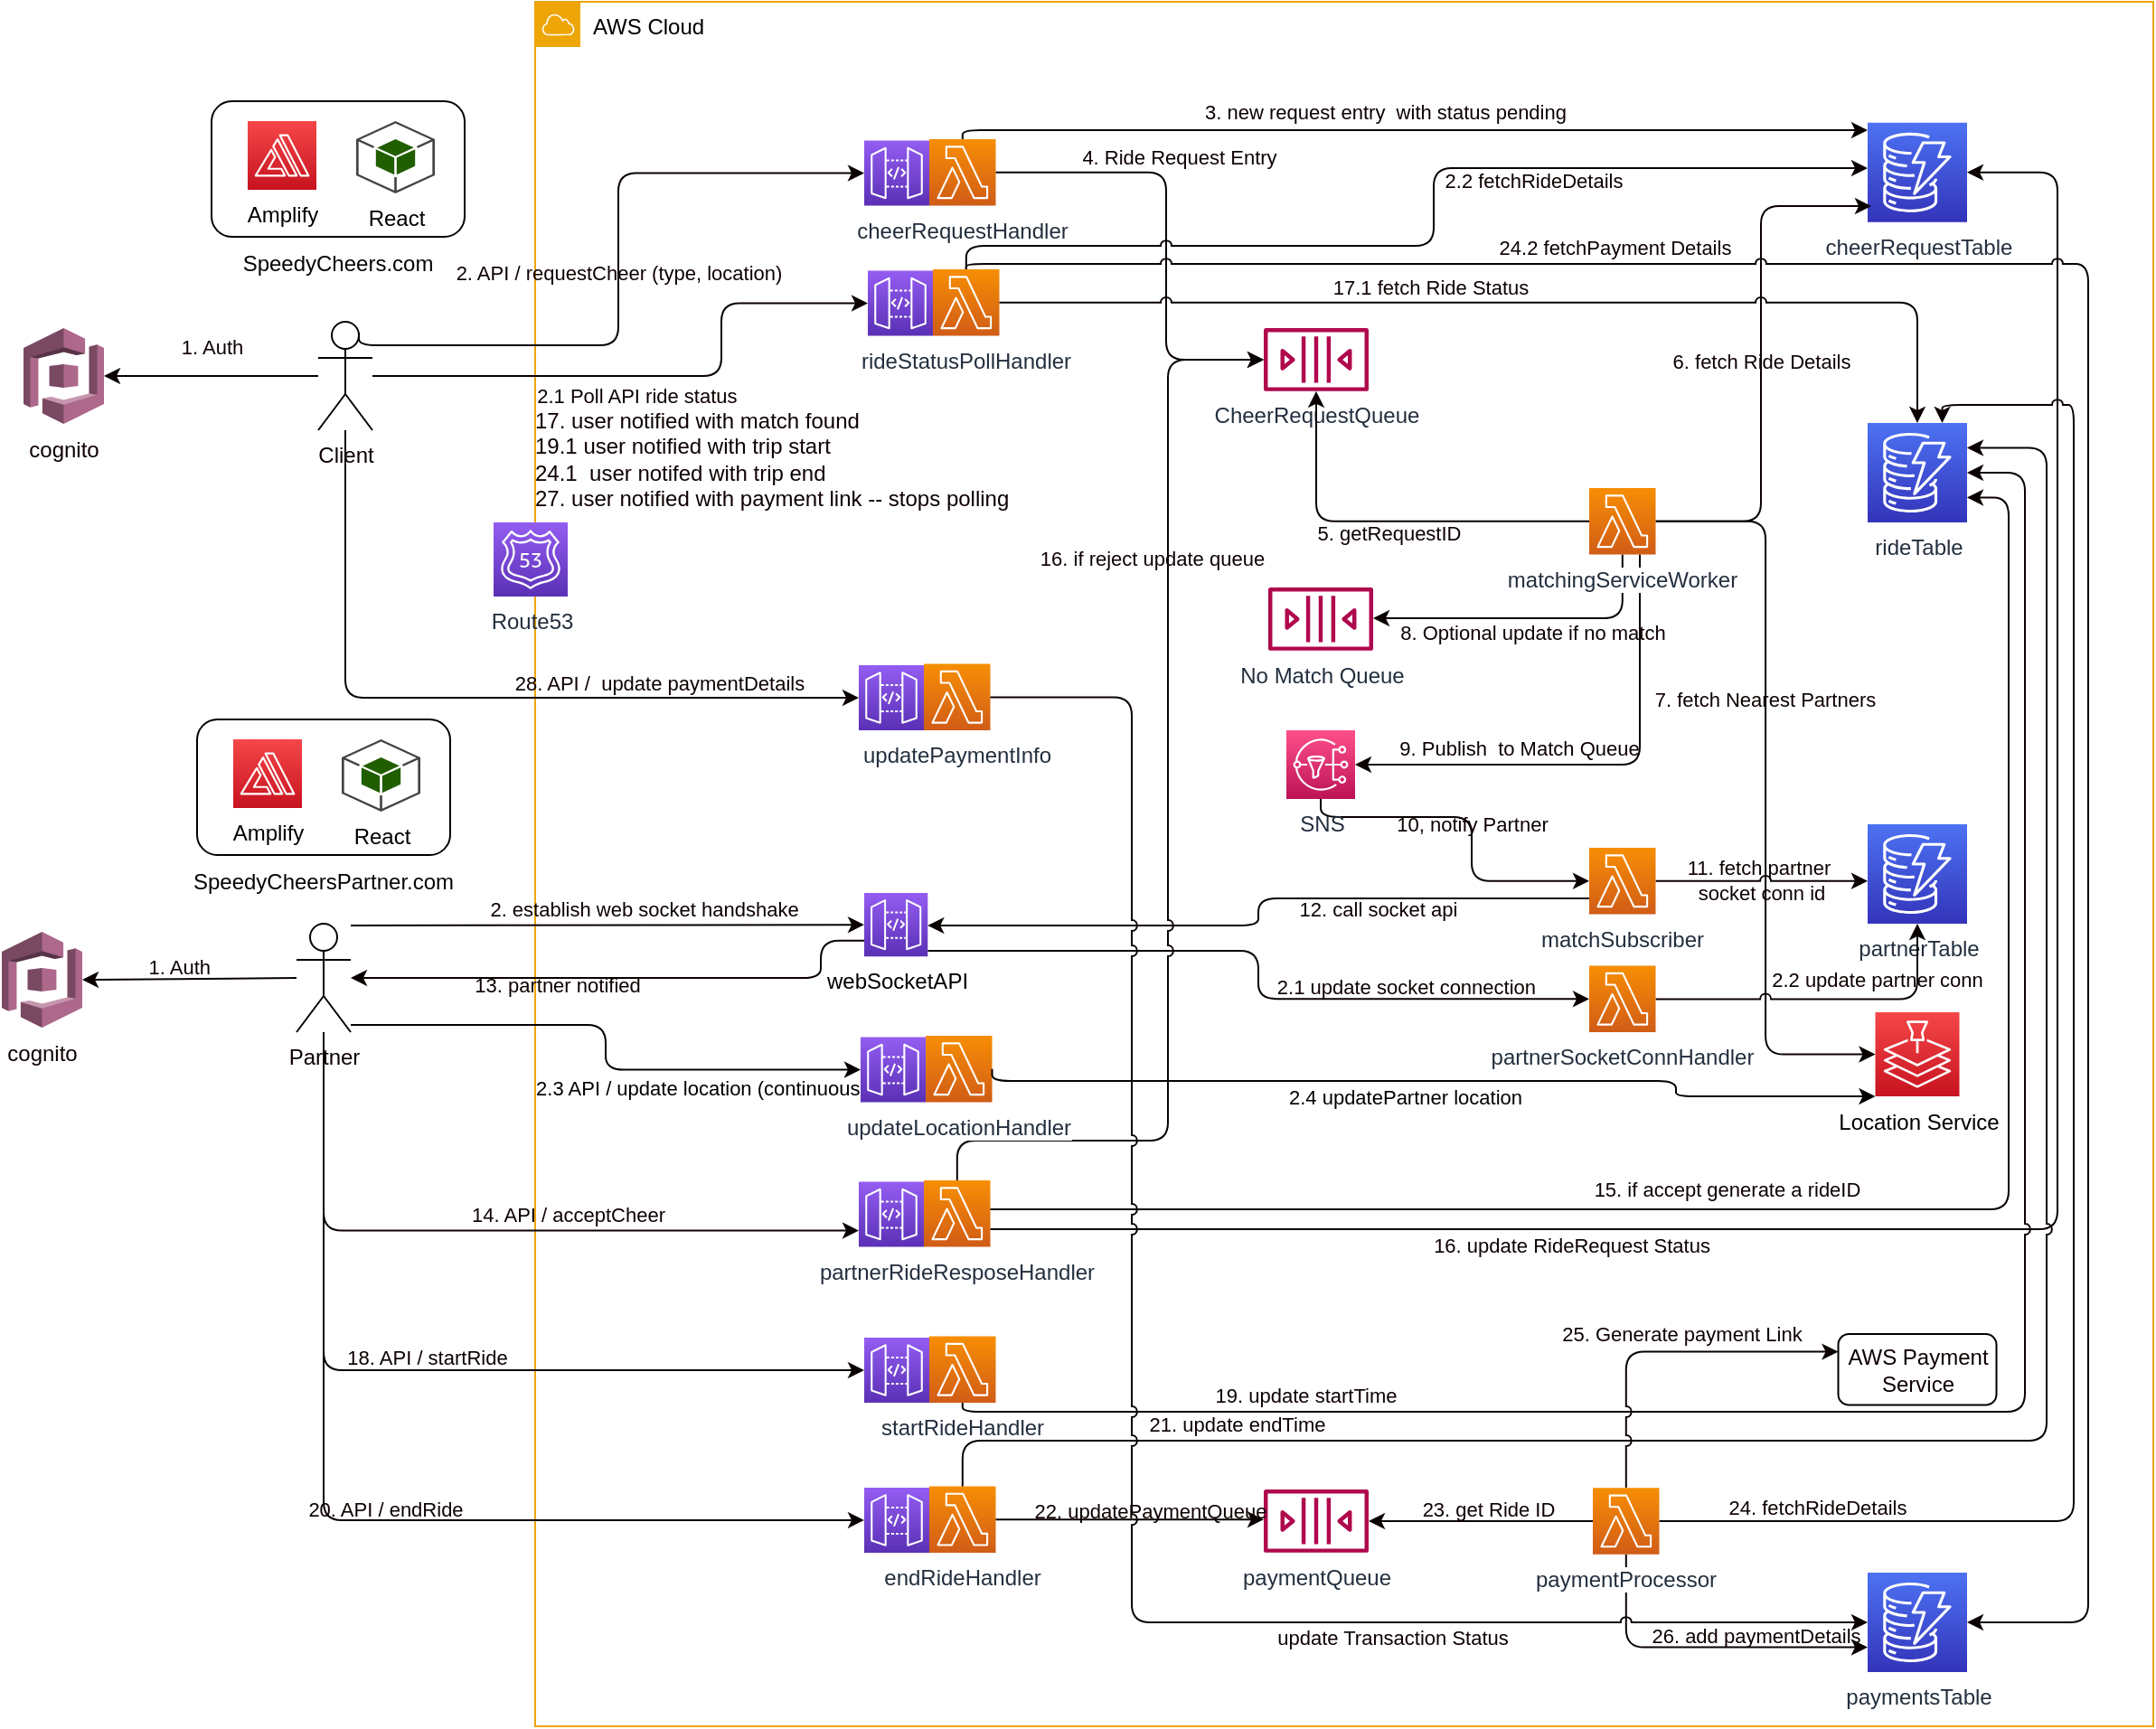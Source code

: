<mxfile pages="3">
    <diagram id="geLNCQ7WkykKurMtignX" name="SequenceDiagram">
        <mxGraphModel dx="2765" dy="742" grid="0" gridSize="10" guides="1" tooltips="1" connect="1" arrows="1" fold="1" page="1" pageScale="1" pageWidth="1654" pageHeight="1169" background="#ffffff" math="0" shadow="0">
            <root>
                <mxCell id="0"/>
                <mxCell id="1" parent="0"/>
                <mxCell id="8ZXQMkIxQQIlmTrEWjhn-1" value="&lt;font color=&quot;#000000&quot;&gt;AWS Cloud&lt;/font&gt;" style="outlineConnect=0;gradientColor=none;html=1;whiteSpace=wrap;fontSize=12;fontStyle=0;shape=mxgraph.aws4.group;grIcon=mxgraph.aws4.group_aws_cloud;strokeColor=#eda507;fillColor=none;verticalAlign=top;align=left;spacingLeft=30;fontColor=#AAB7B8;dashed=0;" vertex="1" parent="1">
                    <mxGeometry x="289" y="26" width="895" height="954" as="geometry"/>
                </mxCell>
                <mxCell id="cBcOZfKsm7yNKcNLsWnt-11" value="1. Auth" style="edgeStyle=orthogonalEdgeStyle;jumpStyle=arc;html=1;labelBackgroundColor=none;strokeColor=#0a0000;fontColor=#0e0101;startArrow=none;startFill=0;" edge="1" parent="1" source="_2-zZGDiRiY56jsWMU3t-2" target="cBcOZfKsm7yNKcNLsWnt-9">
                    <mxGeometry x="-0.004" y="-16" relative="1" as="geometry">
                        <mxPoint as="offset"/>
                    </mxGeometry>
                </mxCell>
                <mxCell id="cBcOZfKsm7yNKcNLsWnt-14" value="2. API / requestCheer (type, location)" style="edgeStyle=orthogonalEdgeStyle;jumpStyle=arc;html=1;entryX=0;entryY=0.5;entryDx=0;entryDy=0;entryPerimeter=0;labelBackgroundColor=none;strokeColor=#0a0000;fontColor=#0e0101;startArrow=none;startFill=0;exitX=0.75;exitY=0.1;exitDx=0;exitDy=0;exitPerimeter=0;" edge="1" parent="1" source="_2-zZGDiRiY56jsWMU3t-2" target="gbd_k3GPR3WktMkkMoFy-1">
                    <mxGeometry relative="1" as="geometry">
                        <Array as="points">
                            <mxPoint x="192" y="216"/>
                            <mxPoint x="335" y="216"/>
                            <mxPoint x="335" y="121"/>
                        </Array>
                    </mxGeometry>
                </mxCell>
                <mxCell id="PO4KGVyt_OCoDaiH8e1p-18" value="2.1 Poll API ride status&amp;nbsp;&amp;nbsp;" style="edgeStyle=orthogonalEdgeStyle;jumpStyle=arc;html=1;entryX=0;entryY=0.5;entryDx=0;entryDy=0;entryPerimeter=0;labelBackgroundColor=none;strokeColor=#0a0000;fontColor=#0e0101;startArrow=none;startFill=0;" edge="1" parent="1" source="_2-zZGDiRiY56jsWMU3t-2" target="PO4KGVyt_OCoDaiH8e1p-16">
                    <mxGeometry x="-0.052" y="-11" relative="1" as="geometry">
                        <Array as="points">
                            <mxPoint x="392" y="233"/>
                            <mxPoint x="392" y="193"/>
                        </Array>
                        <mxPoint as="offset"/>
                    </mxGeometry>
                </mxCell>
                <mxCell id="H1NOdIm7OguAc7Y-gp1d-22" style="edgeStyle=orthogonalEdgeStyle;jumpStyle=arc;html=1;entryX=0;entryY=0.5;entryDx=0;entryDy=0;entryPerimeter=0;labelBackgroundColor=none;strokeColor=#0a0000;fontColor=#0e0101;startArrow=none;startFill=0;" edge="1" parent="1" source="_2-zZGDiRiY56jsWMU3t-2" target="H1NOdIm7OguAc7Y-gp1d-20">
                    <mxGeometry relative="1" as="geometry">
                        <Array as="points">
                            <mxPoint x="184" y="411"/>
                        </Array>
                    </mxGeometry>
                </mxCell>
                <mxCell id="H1NOdIm7OguAc7Y-gp1d-24" value="28. API /&amp;nbsp; update paymentDetails&amp;nbsp;" style="edgeLabel;html=1;align=center;verticalAlign=middle;resizable=0;points=[];fontColor=#0e0101;labelBackgroundColor=none;" vertex="1" connectable="0" parent="H1NOdIm7OguAc7Y-gp1d-22">
                    <mxGeometry x="0.245" y="-1" relative="1" as="geometry">
                        <mxPoint x="54" y="-9" as="offset"/>
                    </mxGeometry>
                </mxCell>
                <mxCell id="_2-zZGDiRiY56jsWMU3t-2" value="Client" style="shape=umlActor;verticalLabelPosition=bottom;verticalAlign=top;html=1;outlineConnect=0;labelBackgroundColor=none;strokeColor=#000000;fontColor=#0e0101;fillColor=default;" vertex="1" parent="1">
                    <mxGeometry x="169" y="203" width="30" height="60" as="geometry"/>
                </mxCell>
                <mxCell id="_2-zZGDiRiY56jsWMU3t-3" value="Route53" style="points=[[0,0,0],[0.25,0,0],[0.5,0,0],[0.75,0,0],[1,0,0],[0,1,0],[0.25,1,0],[0.5,1,0],[0.75,1,0],[1,1,0],[0,0.25,0],[0,0.5,0],[0,0.75,0],[1,0.25,0],[1,0.5,0],[1,0.75,0]];outlineConnect=0;fontColor=#232F3E;gradientColor=#945DF2;gradientDirection=north;fillColor=#5A30B5;strokeColor=#ffffff;dashed=0;verticalLabelPosition=bottom;verticalAlign=top;align=center;html=1;fontSize=12;fontStyle=0;aspect=fixed;shape=mxgraph.aws4.resourceIcon;resIcon=mxgraph.aws4.route_53;labelBackgroundColor=none;" vertex="1" parent="1">
                    <mxGeometry x="266" y="314" width="41" height="41" as="geometry"/>
                </mxCell>
                <mxCell id="cBcOZfKsm7yNKcNLsWnt-1" value="" style="group;" vertex="1" connectable="0" parent="1">
                    <mxGeometry x="110" y="81" width="140" height="105" as="geometry"/>
                </mxCell>
                <mxCell id="cBcOZfKsm7yNKcNLsWnt-2" value="" style="rounded=1;whiteSpace=wrap;html=1;labelBackgroundColor=default;fontColor=#FFFFFF;fillColor=none;strokeColor=#000000;" vertex="1" parent="cBcOZfKsm7yNKcNLsWnt-1">
                    <mxGeometry width="140" height="75" as="geometry"/>
                </mxCell>
                <mxCell id="cBcOZfKsm7yNKcNLsWnt-3" value="&lt;font style=&quot;&quot;&gt;Amplify&lt;/font&gt;" style="points=[[0,0,0],[0.25,0,0],[0.5,0,0],[0.75,0,0],[1,0,0],[0,1,0],[0.25,1,0],[0.5,1,0],[0.75,1,0],[1,1,0],[0,0.25,0],[0,0.5,0],[0,0.75,0],[1,0.25,0],[1,0.5,0],[1,0.75,0]];outlineConnect=0;fontColor=#000000;gradientColor=#F54749;gradientDirection=north;fillColor=#C7131F;strokeColor=#ffffff;dashed=0;verticalLabelPosition=bottom;verticalAlign=top;align=center;html=1;fontSize=12;fontStyle=0;aspect=fixed;shape=mxgraph.aws4.resourceIcon;resIcon=mxgraph.aws4.amplify;labelBackgroundColor=none;" vertex="1" parent="cBcOZfKsm7yNKcNLsWnt-1">
                    <mxGeometry x="20" y="11" width="38" height="38" as="geometry"/>
                </mxCell>
                <mxCell id="cBcOZfKsm7yNKcNLsWnt-4" value="React" style="outlineConnect=0;dashed=0;verticalLabelPosition=bottom;verticalAlign=top;align=center;html=1;shape=mxgraph.aws3.android;fillColor=#205E00;gradientColor=none;labelBackgroundColor=none;fontColor=#000000;" vertex="1" parent="cBcOZfKsm7yNKcNLsWnt-1">
                    <mxGeometry x="80" y="11" width="43.5" height="40" as="geometry"/>
                </mxCell>
                <mxCell id="cBcOZfKsm7yNKcNLsWnt-5" value="SpeedyCheers.com" style="text;html=1;strokeColor=none;fillColor=none;align=center;verticalAlign=middle;whiteSpace=wrap;rounded=0;labelBackgroundColor=none;fontColor=#050505;" vertex="1" parent="cBcOZfKsm7yNKcNLsWnt-1">
                    <mxGeometry x="40" y="75" width="60" height="30" as="geometry"/>
                </mxCell>
                <mxCell id="cBcOZfKsm7yNKcNLsWnt-6" value="" style="group;" vertex="1" connectable="0" parent="1">
                    <mxGeometry x="471" y="102" width="72.75" height="36.75" as="geometry"/>
                </mxCell>
                <mxCell id="gbd_k3GPR3WktMkkMoFy-1" value="" style="points=[[0,0,0],[0.25,0,0],[0.5,0,0],[0.75,0,0],[1,0,0],[0,1,0],[0.25,1,0],[0.5,1,0],[0.75,1,0],[1,1,0],[0,0.25,0],[0,0.5,0],[0,0.75,0],[1,0.25,0],[1,0.5,0],[1,0.75,0]];outlineConnect=0;fontColor=#000000;gradientColor=#945DF2;gradientDirection=north;fillColor=#5A30B5;strokeColor=#ffffff;dashed=0;verticalLabelPosition=bottom;verticalAlign=top;align=center;html=1;fontSize=12;fontStyle=0;aspect=fixed;shape=mxgraph.aws4.resourceIcon;resIcon=mxgraph.aws4.api_gateway;labelBackgroundColor=none;" vertex="1" parent="cBcOZfKsm7yNKcNLsWnt-6">
                    <mxGeometry y="0.75" width="36" height="36" as="geometry"/>
                </mxCell>
                <mxCell id="_2-zZGDiRiY56jsWMU3t-1" value="cheerRequestHandler" style="points=[[0,0,0],[0.25,0,0],[0.5,0,0],[0.75,0,0],[1,0,0],[0,1,0],[0.25,1,0],[0.5,1,0],[0.75,1,0],[1,1,0],[0,0.25,0],[0,0.5,0],[0,0.75,0],[1,0.25,0],[1,0.5,0],[1,0.75,0]];outlineConnect=0;fontColor=#232F3E;gradientColor=#F78E04;gradientDirection=north;fillColor=#D05C17;strokeColor=#ffffff;dashed=0;verticalLabelPosition=bottom;verticalAlign=top;align=center;html=1;fontSize=12;fontStyle=0;aspect=fixed;shape=mxgraph.aws4.resourceIcon;resIcon=mxgraph.aws4.lambda;labelBackgroundColor=#FFFFFF;" vertex="1" parent="cBcOZfKsm7yNKcNLsWnt-6">
                    <mxGeometry x="36" width="36.75" height="36.75" as="geometry"/>
                </mxCell>
                <mxCell id="cBcOZfKsm7yNKcNLsWnt-9" value="cognito" style="outlineConnect=0;dashed=0;verticalLabelPosition=bottom;verticalAlign=top;align=center;html=1;shape=mxgraph.aws3.cognito;fillColor=#AD688B;gradientColor=none;labelBackgroundColor=none;strokeColor=#000000;fontColor=#0e0101;" vertex="1" parent="1">
                    <mxGeometry x="6" y="206.5" width="44.5" height="53" as="geometry"/>
                </mxCell>
                <mxCell id="cn6BRS0EkDGpiz9eRRdg-1" value="&lt;font&gt;Location Service&lt;/font&gt;" style="points=[[0,0,0],[0.25,0,0],[0.5,0,0],[0.75,0,0],[1,0,0],[0,1,0],[0.25,1,0],[0.5,1,0],[0.75,1,0],[1,1,0],[0,0.25,0],[0,0.5,0],[0,0.75,0],[1,0.25,0],[1,0.5,0],[1,0.75,0]];outlineConnect=0;fontColor=#000000;gradientColor=#F54749;gradientDirection=north;fillColor=#C7131F;strokeColor=#ffffff;dashed=0;verticalLabelPosition=bottom;verticalAlign=top;align=center;html=1;fontSize=12;fontStyle=0;aspect=fixed;shape=mxgraph.aws4.resourceIcon;resIcon=mxgraph.aws4.location_service;labelBackgroundColor=none;" vertex="1" parent="1">
                    <mxGeometry x="1030.25" y="585" width="46.5" height="46.5" as="geometry"/>
                </mxCell>
                <mxCell id="cn6BRS0EkDGpiz9eRRdg-2" value="cheerRequestTable" style="points=[[0,0,0],[0.25,0,0],[0.5,0,0],[0.75,0,0],[1,0,0],[0,1,0],[0.25,1,0],[0.5,1,0],[0.75,1,0],[1,1,0],[0,0.25,0],[0,0.5,0],[0,0.75,0],[1,0.25,0],[1,0.5,0],[1,0.75,0]];outlineConnect=0;fontColor=#232F3E;gradientColor=#4D72F3;gradientDirection=north;fillColor=#3334B9;strokeColor=#ffffff;dashed=0;verticalLabelPosition=bottom;verticalAlign=top;align=center;html=1;fontSize=12;fontStyle=0;aspect=fixed;shape=mxgraph.aws4.resourceIcon;resIcon=mxgraph.aws4.dynamodb;labelBackgroundColor=none;" vertex="1" parent="1">
                    <mxGeometry x="1026" y="92.88" width="55" height="55" as="geometry"/>
                </mxCell>
                <mxCell id="cn6BRS0EkDGpiz9eRRdg-3" value="rideTable" style="points=[[0,0,0],[0.25,0,0],[0.5,0,0],[0.75,0,0],[1,0,0],[0,1,0],[0.25,1,0],[0.5,1,0],[0.75,1,0],[1,1,0],[0,0.25,0],[0,0.5,0],[0,0.75,0],[1,0.25,0],[1,0.5,0],[1,0.75,0]];outlineConnect=0;fontColor=#232F3E;gradientColor=#4D72F3;gradientDirection=north;fillColor=#3334B9;strokeColor=#ffffff;dashed=0;verticalLabelPosition=bottom;verticalAlign=top;align=center;html=1;fontSize=12;fontStyle=0;aspect=fixed;shape=mxgraph.aws4.resourceIcon;resIcon=mxgraph.aws4.dynamodb;labelBackgroundColor=none;" vertex="1" parent="1">
                    <mxGeometry x="1026" y="259" width="55" height="55" as="geometry"/>
                </mxCell>
                <mxCell id="4LyMovsM8Tk3cUnQfey--1" style="edgeStyle=orthogonalEdgeStyle;jumpStyle=arc;html=1;labelBackgroundColor=none;strokeColor=#0a0000;fontColor=#0e0101;startArrow=none;startFill=0;" edge="1" parent="1" source="_2-zZGDiRiY56jsWMU3t-1" target="cn6BRS0EkDGpiz9eRRdg-2">
                    <mxGeometry relative="1" as="geometry">
                        <Array as="points">
                            <mxPoint x="525" y="97"/>
                        </Array>
                    </mxGeometry>
                </mxCell>
                <mxCell id="4LyMovsM8Tk3cUnQfey--2" value="3. new request entry&amp;nbsp; with status pending" style="edgeLabel;html=1;align=center;verticalAlign=middle;resizable=0;points=[];fontColor=#0e0101;labelBackgroundColor=none;" vertex="1" connectable="0" parent="4LyMovsM8Tk3cUnQfey--1">
                    <mxGeometry x="-0.116" y="3" relative="1" as="geometry">
                        <mxPoint x="15" y="-7" as="offset"/>
                    </mxGeometry>
                </mxCell>
                <mxCell id="9op0C_lG5CIcMD-MC_4U-1" value="CheerRequestQueue" style="outlineConnect=0;fontColor=#232F3E;gradientColor=none;fillColor=#B0084D;strokeColor=none;dashed=0;verticalLabelPosition=bottom;verticalAlign=top;align=center;html=1;fontSize=12;fontStyle=0;aspect=fixed;pointerEvents=1;shape=mxgraph.aws4.queue;labelBackgroundColor=none;" vertex="1" parent="1">
                    <mxGeometry x="692" y="206.5" width="58" height="34.95" as="geometry"/>
                </mxCell>
                <mxCell id="9op0C_lG5CIcMD-MC_4U-2" style="edgeStyle=orthogonalEdgeStyle;jumpStyle=arc;html=1;labelBackgroundColor=none;strokeColor=#0a0000;fontColor=#0e0101;startArrow=none;startFill=0;" edge="1" parent="1" source="_2-zZGDiRiY56jsWMU3t-1" target="9op0C_lG5CIcMD-MC_4U-1">
                    <mxGeometry relative="1" as="geometry">
                        <Array as="points">
                            <mxPoint x="638" y="120"/>
                            <mxPoint x="638" y="224"/>
                        </Array>
                    </mxGeometry>
                </mxCell>
                <mxCell id="9op0C_lG5CIcMD-MC_4U-3" value="4. Ride Request Entry" style="edgeLabel;html=1;align=center;verticalAlign=middle;resizable=0;points=[];fontColor=#0e0101;labelBackgroundColor=none;" vertex="1" connectable="0" parent="9op0C_lG5CIcMD-MC_4U-2">
                    <mxGeometry x="0.254" y="-2" relative="1" as="geometry">
                        <mxPoint x="9" y="-72" as="offset"/>
                    </mxGeometry>
                </mxCell>
                <mxCell id="xeSmfUUUlv5XTKD-H1JE-1" value="&lt;br&gt;5. getRequestID" style="edgeStyle=orthogonalEdgeStyle;jumpStyle=arc;html=1;labelBackgroundColor=none;strokeColor=#0a0000;fontColor=#0e0101;startArrow=none;startFill=0;" edge="1" parent="1" source="S9a5MQRa0iD2ageSl8Tl-1" target="9op0C_lG5CIcMD-MC_4U-1">
                    <mxGeometry relative="1" as="geometry"/>
                </mxCell>
                <mxCell id="xeSmfUUUlv5XTKD-H1JE-2" value="6. fetch Ride Details" style="edgeStyle=orthogonalEdgeStyle;jumpStyle=arc;html=1;labelBackgroundColor=none;strokeColor=#0a0000;fontColor=#0e0101;startArrow=none;startFill=0;" edge="1" parent="1" source="S9a5MQRa0iD2ageSl8Tl-1">
                    <mxGeometry relative="1" as="geometry">
                        <mxPoint x="1028" y="139" as="targetPoint"/>
                        <Array as="points">
                            <mxPoint x="967" y="313"/>
                            <mxPoint x="967" y="139"/>
                            <mxPoint x="1026" y="139"/>
                        </Array>
                    </mxGeometry>
                </mxCell>
                <mxCell id="bPcayBSNafYA2Ov35Nkw-1" style="edgeStyle=orthogonalEdgeStyle;jumpStyle=arc;html=1;entryX=0;entryY=0.5;entryDx=0;entryDy=0;entryPerimeter=0;labelBackgroundColor=none;strokeColor=#0a0000;fontColor=#0e0101;startArrow=none;startFill=0;" edge="1" parent="1" source="S9a5MQRa0iD2ageSl8Tl-1" target="cn6BRS0EkDGpiz9eRRdg-1">
                    <mxGeometry relative="1" as="geometry"/>
                </mxCell>
                <mxCell id="bPcayBSNafYA2Ov35Nkw-2" value="7. fetch Nearest Partners" style="edgeLabel;html=1;align=center;verticalAlign=middle;resizable=0;points=[];fontColor=#0e0101;labelBackgroundColor=none;" vertex="1" connectable="0" parent="bPcayBSNafYA2Ov35Nkw-1">
                    <mxGeometry x="-0.236" y="-1" relative="1" as="geometry">
                        <mxPoint as="offset"/>
                    </mxGeometry>
                </mxCell>
                <mxCell id="Oby8YRQcK1J8ED8Gi5FV-2" style="edgeStyle=orthogonalEdgeStyle;jumpStyle=arc;html=1;labelBackgroundColor=none;strokeColor=#0a0000;fontColor=#0e0101;startArrow=none;startFill=0;" edge="1" parent="1" source="S9a5MQRa0iD2ageSl8Tl-1" target="Oby8YRQcK1J8ED8Gi5FV-1">
                    <mxGeometry relative="1" as="geometry">
                        <Array as="points">
                            <mxPoint x="890" y="367"/>
                        </Array>
                    </mxGeometry>
                </mxCell>
                <mxCell id="Oby8YRQcK1J8ED8Gi5FV-3" value="8. Optional update if no match&amp;nbsp;" style="edgeLabel;html=1;align=center;verticalAlign=middle;resizable=0;points=[];fontColor=#0e0101;labelBackgroundColor=none;" vertex="1" connectable="0" parent="Oby8YRQcK1J8ED8Gi5FV-2">
                    <mxGeometry x="0.324" y="1" relative="1" as="geometry">
                        <mxPoint x="31" y="7" as="offset"/>
                    </mxGeometry>
                </mxCell>
                <mxCell id="tcvzwc4dFEXsYQpkeMHZ-2" value="9. Publish&amp;nbsp; to Match Queue" style="edgeStyle=orthogonalEdgeStyle;jumpStyle=arc;html=1;entryX=1;entryY=0.5;entryDx=0;entryDy=0;entryPerimeter=0;labelBackgroundColor=none;strokeColor=#0a0000;fontColor=#0e0101;startArrow=none;startFill=0;" edge="1" parent="1" source="S9a5MQRa0iD2ageSl8Tl-1" target="tcvzwc4dFEXsYQpkeMHZ-1">
                    <mxGeometry x="0.339" y="-9" relative="1" as="geometry">
                        <Array as="points">
                            <mxPoint x="900" y="448"/>
                        </Array>
                        <mxPoint as="offset"/>
                    </mxGeometry>
                </mxCell>
                <mxCell id="S9a5MQRa0iD2ageSl8Tl-1" value="matchingServiceWorker" style="points=[[0,0,0],[0.25,0,0],[0.5,0,0],[0.75,0,0],[1,0,0],[0,1,0],[0.25,1,0],[0.5,1,0],[0.75,1,0],[1,1,0],[0,0.25,0],[0,0.5,0],[0,0.75,0],[1,0.25,0],[1,0.5,0],[1,0.75,0]];outlineConnect=0;fontColor=#232F3E;gradientColor=#F78E04;gradientDirection=north;fillColor=#D05C17;strokeColor=#ffffff;dashed=0;verticalLabelPosition=bottom;verticalAlign=top;align=center;html=1;fontSize=12;fontStyle=0;aspect=fixed;shape=mxgraph.aws4.resourceIcon;resIcon=mxgraph.aws4.lambda;labelBackgroundColor=#FFFFFF;" vertex="1" parent="1">
                    <mxGeometry x="872" y="295" width="36.75" height="36.75" as="geometry"/>
                </mxCell>
                <mxCell id="Oby8YRQcK1J8ED8Gi5FV-1" value="No Match Queue" style="outlineConnect=0;fontColor=#232F3E;gradientColor=none;fillColor=#B0084D;strokeColor=none;dashed=0;verticalLabelPosition=bottom;verticalAlign=top;align=center;html=1;fontSize=12;fontStyle=0;aspect=fixed;pointerEvents=1;shape=mxgraph.aws4.queue;labelBackgroundColor=none;" vertex="1" parent="1">
                    <mxGeometry x="694.5" y="350" width="58" height="34.95" as="geometry"/>
                </mxCell>
                <mxCell id="BBRt2M0a1-KQzAFwPGjZ-2" value="10, notify Partner" style="edgeStyle=orthogonalEdgeStyle;jumpStyle=arc;html=1;entryX=0;entryY=0.5;entryDx=0;entryDy=0;entryPerimeter=0;labelBackgroundColor=none;strokeColor=#0a0000;fontColor=#0e0101;startArrow=none;startFill=0;" edge="1" parent="1" source="tcvzwc4dFEXsYQpkeMHZ-1" target="BBRt2M0a1-KQzAFwPGjZ-1">
                    <mxGeometry relative="1" as="geometry">
                        <Array as="points">
                            <mxPoint x="724" y="477"/>
                            <mxPoint x="807" y="477"/>
                            <mxPoint x="807" y="512"/>
                        </Array>
                    </mxGeometry>
                </mxCell>
                <mxCell id="tcvzwc4dFEXsYQpkeMHZ-1" value="SNS" style="points=[[0,0,0],[0.25,0,0],[0.5,0,0],[0.75,0,0],[1,0,0],[0,1,0],[0.25,1,0],[0.5,1,0],[0.75,1,0],[1,1,0],[0,0.25,0],[0,0.5,0],[0,0.75,0],[1,0.25,0],[1,0.5,0],[1,0.75,0]];outlineConnect=0;fontColor=#232F3E;gradientColor=#FF4F8B;gradientDirection=north;fillColor=#BC1356;strokeColor=#ffffff;dashed=0;verticalLabelPosition=bottom;verticalAlign=top;align=center;html=1;fontSize=12;fontStyle=0;aspect=fixed;shape=mxgraph.aws4.resourceIcon;resIcon=mxgraph.aws4.sns;labelBackgroundColor=none;" vertex="1" parent="1">
                    <mxGeometry x="704.5" y="429" width="38" height="38" as="geometry"/>
                </mxCell>
                <mxCell id="BBRt2M0a1-KQzAFwPGjZ-16" style="edgeStyle=orthogonalEdgeStyle;jumpStyle=arc;html=1;labelBackgroundColor=none;strokeColor=#0a0000;fontColor=#0e0101;startArrow=none;startFill=0;" edge="1" parent="1" source="BBRt2M0a1-KQzAFwPGjZ-1" target="BBRt2M0a1-KQzAFwPGjZ-12">
                    <mxGeometry relative="1" as="geometry">
                        <Array as="points">
                            <mxPoint x="689" y="522"/>
                            <mxPoint x="689" y="537"/>
                        </Array>
                    </mxGeometry>
                </mxCell>
                <mxCell id="BBRt2M0a1-KQzAFwPGjZ-17" value="12. call socket api" style="edgeLabel;html=1;align=center;verticalAlign=middle;resizable=0;points=[];fontColor=#0e0101;labelBackgroundColor=none;" vertex="1" connectable="0" parent="BBRt2M0a1-KQzAFwPGjZ-16">
                    <mxGeometry x="-0.317" y="1" relative="1" as="geometry">
                        <mxPoint x="13" y="5" as="offset"/>
                    </mxGeometry>
                </mxCell>
                <mxCell id="wFnkkSmCcpeBC2XNVb6e-4" value="11. fetch partner&amp;nbsp;&lt;br&gt;socket conn id" style="edgeStyle=orthogonalEdgeStyle;jumpStyle=arc;html=1;labelBackgroundColor=none;strokeColor=#0a0000;fontColor=#0e0101;startArrow=none;startFill=0;" edge="1" parent="1" source="BBRt2M0a1-KQzAFwPGjZ-1" target="wFnkkSmCcpeBC2XNVb6e-1">
                    <mxGeometry relative="1" as="geometry">
                        <Array as="points">
                            <mxPoint x="995" y="512"/>
                            <mxPoint x="995" y="512"/>
                        </Array>
                    </mxGeometry>
                </mxCell>
                <mxCell id="BBRt2M0a1-KQzAFwPGjZ-1" value="matchSubscriber" style="points=[[0,0,0],[0.25,0,0],[0.5,0,0],[0.75,0,0],[1,0,0],[0,1,0],[0.25,1,0],[0.5,1,0],[0.75,1,0],[1,1,0],[0,0.25,0],[0,0.5,0],[0,0.75,0],[1,0.25,0],[1,0.5,0],[1,0.75,0]];outlineConnect=0;fontColor=#232F3E;gradientColor=#F78E04;gradientDirection=north;fillColor=#D05C17;strokeColor=#ffffff;dashed=0;verticalLabelPosition=bottom;verticalAlign=top;align=center;html=1;fontSize=12;fontStyle=0;aspect=fixed;shape=mxgraph.aws4.resourceIcon;resIcon=mxgraph.aws4.lambda;labelBackgroundColor=#FFFFFF;" vertex="1" parent="1">
                    <mxGeometry x="872" y="494" width="36.75" height="36.75" as="geometry"/>
                </mxCell>
                <mxCell id="BBRt2M0a1-KQzAFwPGjZ-3" value="1. Auth&amp;nbsp; &amp;nbsp;&amp;nbsp;&lt;br&gt;&lt;br&gt;" style="edgeStyle=orthogonalEdgeStyle;jumpStyle=arc;html=1;labelBackgroundColor=none;strokeColor=#0a0000;fontColor=#0e0101;startArrow=none;startFill=0;" edge="1" parent="1" source="BBRt2M0a1-KQzAFwPGjZ-4" target="BBRt2M0a1-KQzAFwPGjZ-10">
                    <mxGeometry relative="1" as="geometry"/>
                </mxCell>
                <mxCell id="BBRt2M0a1-KQzAFwPGjZ-14" style="edgeStyle=orthogonalEdgeStyle;jumpStyle=arc;html=1;entryX=0;entryY=0.5;entryDx=0;entryDy=0;entryPerimeter=0;labelBackgroundColor=none;strokeColor=#0a0000;fontColor=#0e0101;startArrow=none;startFill=0;" edge="1" parent="1" source="BBRt2M0a1-KQzAFwPGjZ-4" target="BBRt2M0a1-KQzAFwPGjZ-12">
                    <mxGeometry relative="1" as="geometry">
                        <Array as="points">
                            <mxPoint x="296" y="537"/>
                            <mxPoint x="296" y="537"/>
                        </Array>
                    </mxGeometry>
                </mxCell>
                <mxCell id="BBRt2M0a1-KQzAFwPGjZ-15" value="2. establish web socket handshake" style="edgeLabel;html=1;align=center;verticalAlign=middle;resizable=0;points=[];fontColor=#0e0101;labelBackgroundColor=none;" vertex="1" connectable="0" parent="BBRt2M0a1-KQzAFwPGjZ-14">
                    <mxGeometry x="0.127" y="-1" relative="1" as="geometry">
                        <mxPoint x="2" y="-10" as="offset"/>
                    </mxGeometry>
                </mxCell>
                <mxCell id="PO4KGVyt_OCoDaiH8e1p-6" style="edgeStyle=orthogonalEdgeStyle;jumpStyle=arc;html=1;entryX=0;entryY=0.75;entryDx=0;entryDy=0;entryPerimeter=0;labelBackgroundColor=none;strokeColor=#0a0000;fontColor=#0e0101;startArrow=none;startFill=0;" edge="1" parent="1" source="BBRt2M0a1-KQzAFwPGjZ-4" target="PO4KGVyt_OCoDaiH8e1p-4">
                    <mxGeometry relative="1" as="geometry">
                        <Array as="points">
                            <mxPoint x="172" y="706"/>
                        </Array>
                    </mxGeometry>
                </mxCell>
                <mxCell id="PO4KGVyt_OCoDaiH8e1p-7" value="14. API / acceptCheer" style="edgeLabel;html=1;align=center;verticalAlign=middle;resizable=0;points=[];fontColor=#0e0101;labelBackgroundColor=none;" vertex="1" connectable="0" parent="PO4KGVyt_OCoDaiH8e1p-6">
                    <mxGeometry x="0.166" relative="1" as="geometry">
                        <mxPoint x="8" y="-9" as="offset"/>
                    </mxGeometry>
                </mxCell>
                <mxCell id="PO4KGVyt_OCoDaiH8e1p-32" value="18. API / startRide" style="edgeStyle=orthogonalEdgeStyle;jumpStyle=arc;html=1;entryX=0;entryY=0.5;entryDx=0;entryDy=0;entryPerimeter=0;labelBackgroundColor=none;strokeColor=#0a0000;fontColor=#0e0101;startArrow=none;startFill=0;" edge="1" parent="1" source="BBRt2M0a1-KQzAFwPGjZ-4" target="PO4KGVyt_OCoDaiH8e1p-27">
                    <mxGeometry x="0.004" y="7" relative="1" as="geometry">
                        <Array as="points">
                            <mxPoint x="172" y="783"/>
                        </Array>
                        <mxPoint as="offset"/>
                    </mxGeometry>
                </mxCell>
                <mxCell id="PO4KGVyt_OCoDaiH8e1p-36" value="20. API / endRide" style="edgeStyle=orthogonalEdgeStyle;jumpStyle=arc;html=1;entryX=0;entryY=0.5;entryDx=0;entryDy=0;entryPerimeter=0;labelBackgroundColor=none;strokeColor=#0a0000;fontColor=#0e0101;startArrow=none;startFill=0;" edge="1" parent="1" source="BBRt2M0a1-KQzAFwPGjZ-4" target="PO4KGVyt_OCoDaiH8e1p-30">
                    <mxGeometry x="0.07" y="6" relative="1" as="geometry">
                        <Array as="points">
                            <mxPoint x="172" y="866"/>
                        </Array>
                        <mxPoint as="offset"/>
                    </mxGeometry>
                </mxCell>
                <mxCell id="ZSP_8nD-0iJUEF0-8yQ5-4" style="edgeStyle=orthogonalEdgeStyle;html=1;entryX=0;entryY=0.5;entryDx=0;entryDy=0;entryPerimeter=0;labelBackgroundColor=none;fontColor=#000000;strokeColor=#050000;" edge="1" parent="1" source="BBRt2M0a1-KQzAFwPGjZ-4" target="ZSP_8nD-0iJUEF0-8yQ5-2">
                    <mxGeometry relative="1" as="geometry">
                        <Array as="points">
                            <mxPoint x="328" y="592"/>
                            <mxPoint x="328" y="617"/>
                        </Array>
                    </mxGeometry>
                </mxCell>
                <mxCell id="ZSP_8nD-0iJUEF0-8yQ5-5" value="2.3 API / update location (continuous)&amp;nbsp;" style="edgeLabel;html=1;align=center;verticalAlign=middle;resizable=0;points=[];fontColor=#000000;labelBackgroundColor=none;" vertex="1" connectable="0" parent="ZSP_8nD-0iJUEF0-8yQ5-4">
                    <mxGeometry x="-0.209" y="2" relative="1" as="geometry">
                        <mxPoint x="73" y="37" as="offset"/>
                    </mxGeometry>
                </mxCell>
                <mxCell id="BBRt2M0a1-KQzAFwPGjZ-4" value="Partner" style="shape=umlActor;verticalLabelPosition=bottom;verticalAlign=top;html=1;outlineConnect=0;labelBackgroundColor=none;strokeColor=#000000;fontColor=#0e0101;fillColor=default;" vertex="1" parent="1">
                    <mxGeometry x="157" y="536" width="30" height="60" as="geometry"/>
                </mxCell>
                <mxCell id="BBRt2M0a1-KQzAFwPGjZ-5" value="" style="group;" vertex="1" connectable="0" parent="1">
                    <mxGeometry x="102" y="423" width="140" height="105" as="geometry"/>
                </mxCell>
                <mxCell id="BBRt2M0a1-KQzAFwPGjZ-6" value="" style="rounded=1;whiteSpace=wrap;html=1;labelBackgroundColor=default;fontColor=#FFFFFF;fillColor=none;strokeColor=#000000;" vertex="1" parent="BBRt2M0a1-KQzAFwPGjZ-5">
                    <mxGeometry width="140" height="75" as="geometry"/>
                </mxCell>
                <mxCell id="BBRt2M0a1-KQzAFwPGjZ-7" value="&lt;font style=&quot;&quot;&gt;Amplify&lt;/font&gt;" style="points=[[0,0,0],[0.25,0,0],[0.5,0,0],[0.75,0,0],[1,0,0],[0,1,0],[0.25,1,0],[0.5,1,0],[0.75,1,0],[1,1,0],[0,0.25,0],[0,0.5,0],[0,0.75,0],[1,0.25,0],[1,0.5,0],[1,0.75,0]];outlineConnect=0;fontColor=#000000;gradientColor=#F54749;gradientDirection=north;fillColor=#C7131F;strokeColor=#ffffff;dashed=0;verticalLabelPosition=bottom;verticalAlign=top;align=center;html=1;fontSize=12;fontStyle=0;aspect=fixed;shape=mxgraph.aws4.resourceIcon;resIcon=mxgraph.aws4.amplify;labelBackgroundColor=none;" vertex="1" parent="BBRt2M0a1-KQzAFwPGjZ-5">
                    <mxGeometry x="20" y="11" width="38" height="38" as="geometry"/>
                </mxCell>
                <mxCell id="BBRt2M0a1-KQzAFwPGjZ-8" value="React" style="outlineConnect=0;dashed=0;verticalLabelPosition=bottom;verticalAlign=top;align=center;html=1;shape=mxgraph.aws3.android;fillColor=#205E00;gradientColor=none;labelBackgroundColor=none;fontColor=#000000;" vertex="1" parent="BBRt2M0a1-KQzAFwPGjZ-5">
                    <mxGeometry x="80" y="11" width="43.5" height="40" as="geometry"/>
                </mxCell>
                <mxCell id="BBRt2M0a1-KQzAFwPGjZ-9" value="SpeedyCheersPartner.com" style="text;html=1;strokeColor=none;fillColor=none;align=center;verticalAlign=middle;whiteSpace=wrap;rounded=0;labelBackgroundColor=none;fontColor=#050505;" vertex="1" parent="BBRt2M0a1-KQzAFwPGjZ-5">
                    <mxGeometry x="40" y="75" width="60" height="30" as="geometry"/>
                </mxCell>
                <mxCell id="BBRt2M0a1-KQzAFwPGjZ-10" value="cognito" style="outlineConnect=0;dashed=0;verticalLabelPosition=bottom;verticalAlign=top;align=center;html=1;shape=mxgraph.aws3.cognito;fillColor=#AD688B;gradientColor=none;labelBackgroundColor=none;strokeColor=#000000;fontColor=#0e0101;" vertex="1" parent="1">
                    <mxGeometry x="-6" y="540.5" width="44.5" height="53" as="geometry"/>
                </mxCell>
                <mxCell id="PO4KGVyt_OCoDaiH8e1p-1" style="edgeStyle=orthogonalEdgeStyle;jumpStyle=arc;html=1;labelBackgroundColor=none;strokeColor=#0a0000;fontColor=#0e0101;startArrow=none;startFill=0;exitX=0;exitY=0.75;exitDx=0;exitDy=0;exitPerimeter=0;" edge="1" parent="1" source="BBRt2M0a1-KQzAFwPGjZ-12" target="BBRt2M0a1-KQzAFwPGjZ-4">
                    <mxGeometry relative="1" as="geometry">
                        <Array as="points">
                            <mxPoint x="447" y="545"/>
                            <mxPoint x="447" y="566"/>
                        </Array>
                    </mxGeometry>
                </mxCell>
                <mxCell id="PO4KGVyt_OCoDaiH8e1p-2" value="13. partner notified" style="edgeLabel;html=1;align=center;verticalAlign=middle;resizable=0;points=[];fontColor=#0e0101;labelBackgroundColor=none;" vertex="1" connectable="0" parent="PO4KGVyt_OCoDaiH8e1p-1">
                    <mxGeometry x="0.253" y="4" relative="1" as="geometry">
                        <mxPoint as="offset"/>
                    </mxGeometry>
                </mxCell>
                <mxCell id="PO4KGVyt_OCoDaiH8e1p-21" style="edgeStyle=orthogonalEdgeStyle;jumpStyle=arc;html=1;entryX=0;entryY=0.5;entryDx=0;entryDy=0;entryPerimeter=0;labelBackgroundColor=none;strokeColor=#0a0000;fontColor=#0e0101;startArrow=none;startFill=0;" edge="1" parent="1" source="BBRt2M0a1-KQzAFwPGjZ-12" target="PO4KGVyt_OCoDaiH8e1p-20">
                    <mxGeometry relative="1" as="geometry">
                        <Array as="points">
                            <mxPoint x="689" y="551"/>
                            <mxPoint x="689" y="578"/>
                        </Array>
                    </mxGeometry>
                </mxCell>
                <mxCell id="PO4KGVyt_OCoDaiH8e1p-23" value="2.1 update socket connection&amp;nbsp;" style="edgeLabel;html=1;align=center;verticalAlign=middle;resizable=0;points=[];fontColor=#0e0101;labelBackgroundColor=none;" vertex="1" connectable="0" parent="PO4KGVyt_OCoDaiH8e1p-21">
                    <mxGeometry x="0.338" y="4" relative="1" as="geometry">
                        <mxPoint x="30" y="-3" as="offset"/>
                    </mxGeometry>
                </mxCell>
                <mxCell id="BBRt2M0a1-KQzAFwPGjZ-12" value="webSocketAPI" style="points=[[0,0,0],[0.25,0,0],[0.5,0,0],[0.75,0,0],[1,0,0],[0,1,0],[0.25,1,0],[0.5,1,0],[0.75,1,0],[1,1,0],[0,0.25,0],[0,0.5,0],[0,0.75,0],[1,0.25,0],[1,0.5,0],[1,0.75,0]];outlineConnect=0;fontColor=#000000;gradientColor=#945DF2;gradientDirection=north;fillColor=#5A30B5;strokeColor=#ffffff;dashed=0;verticalLabelPosition=bottom;verticalAlign=top;align=center;html=1;fontSize=12;fontStyle=0;aspect=fixed;shape=mxgraph.aws4.resourceIcon;resIcon=mxgraph.aws4.api_gateway;labelBackgroundColor=none;" vertex="1" parent="1">
                    <mxGeometry x="471" y="519" width="35.134" height="35.134" as="geometry"/>
                </mxCell>
                <mxCell id="wFnkkSmCcpeBC2XNVb6e-1" value="partnerTable" style="points=[[0,0,0],[0.25,0,0],[0.5,0,0],[0.75,0,0],[1,0,0],[0,1,0],[0.25,1,0],[0.5,1,0],[0.75,1,0],[1,1,0],[0,0.25,0],[0,0.5,0],[0,0.75,0],[1,0.25,0],[1,0.5,0],[1,0.75,0]];outlineConnect=0;fontColor=#232F3E;gradientColor=#4D72F3;gradientDirection=north;fillColor=#3334B9;strokeColor=#ffffff;dashed=0;verticalLabelPosition=bottom;verticalAlign=top;align=center;html=1;fontSize=12;fontStyle=0;aspect=fixed;shape=mxgraph.aws4.resourceIcon;resIcon=mxgraph.aws4.dynamodb;labelBackgroundColor=none;" vertex="1" parent="1">
                    <mxGeometry x="1026" y="481" width="55" height="55" as="geometry"/>
                </mxCell>
                <mxCell id="PO4KGVyt_OCoDaiH8e1p-3" value="" style="group;" vertex="1" connectable="0" parent="1">
                    <mxGeometry x="468" y="678" width="72.75" height="36.75" as="geometry"/>
                </mxCell>
                <mxCell id="PO4KGVyt_OCoDaiH8e1p-4" value="" style="points=[[0,0,0],[0.25,0,0],[0.5,0,0],[0.75,0,0],[1,0,0],[0,1,0],[0.25,1,0],[0.5,1,0],[0.75,1,0],[1,1,0],[0,0.25,0],[0,0.5,0],[0,0.75,0],[1,0.25,0],[1,0.5,0],[1,0.75,0]];outlineConnect=0;fontColor=#000000;gradientColor=#945DF2;gradientDirection=north;fillColor=#5A30B5;strokeColor=#ffffff;dashed=0;verticalLabelPosition=bottom;verticalAlign=top;align=center;html=1;fontSize=12;fontStyle=0;aspect=fixed;shape=mxgraph.aws4.resourceIcon;resIcon=mxgraph.aws4.api_gateway;labelBackgroundColor=none;" vertex="1" parent="PO4KGVyt_OCoDaiH8e1p-3">
                    <mxGeometry y="0.75" width="36" height="36" as="geometry"/>
                </mxCell>
                <mxCell id="PO4KGVyt_OCoDaiH8e1p-5" value="partnerRideResposeHandler" style="points=[[0,0,0],[0.25,0,0],[0.5,0,0],[0.75,0,0],[1,0,0],[0,1,0],[0.25,1,0],[0.5,1,0],[0.75,1,0],[1,1,0],[0,0.25,0],[0,0.5,0],[0,0.75,0],[1,0.25,0],[1,0.5,0],[1,0.75,0]];outlineConnect=0;fontColor=#232F3E;gradientColor=#F78E04;gradientDirection=north;fillColor=#D05C17;strokeColor=#ffffff;dashed=0;verticalLabelPosition=bottom;verticalAlign=top;align=center;html=1;fontSize=12;fontStyle=0;aspect=fixed;shape=mxgraph.aws4.resourceIcon;resIcon=mxgraph.aws4.lambda;labelBackgroundColor=#FFFFFF;" vertex="1" parent="PO4KGVyt_OCoDaiH8e1p-3">
                    <mxGeometry x="36" width="36.75" height="36.75" as="geometry"/>
                </mxCell>
                <mxCell id="PO4KGVyt_OCoDaiH8e1p-8" style="edgeStyle=orthogonalEdgeStyle;jumpStyle=arc;html=1;entryX=1;entryY=0.5;entryDx=0;entryDy=0;entryPerimeter=0;labelBackgroundColor=none;strokeColor=#0a0000;fontColor=#0e0101;startArrow=none;startFill=0;" edge="1" parent="1" source="PO4KGVyt_OCoDaiH8e1p-5" target="cn6BRS0EkDGpiz9eRRdg-2">
                    <mxGeometry relative="1" as="geometry">
                        <Array as="points">
                            <mxPoint x="1131" y="705"/>
                            <mxPoint x="1131" y="120"/>
                        </Array>
                    </mxGeometry>
                </mxCell>
                <mxCell id="PO4KGVyt_OCoDaiH8e1p-10" value="16. update RideRequest Status" style="edgeLabel;html=1;align=center;verticalAlign=middle;resizable=0;points=[];fontColor=#0e0101;labelBackgroundColor=none;" vertex="1" connectable="0" parent="PO4KGVyt_OCoDaiH8e1p-8">
                    <mxGeometry x="-0.493" y="2" relative="1" as="geometry">
                        <mxPoint x="10" y="11" as="offset"/>
                    </mxGeometry>
                </mxCell>
                <mxCell id="PO4KGVyt_OCoDaiH8e1p-9" value="15. if accept generate a rideID" style="edgeStyle=orthogonalEdgeStyle;jumpStyle=arc;html=1;entryX=1;entryY=0.75;entryDx=0;entryDy=0;entryPerimeter=0;labelBackgroundColor=none;strokeColor=#0a0000;fontColor=#0e0101;startArrow=none;startFill=0;" edge="1" parent="1" source="PO4KGVyt_OCoDaiH8e1p-5" target="cn6BRS0EkDGpiz9eRRdg-3">
                    <mxGeometry x="-0.169" y="11" relative="1" as="geometry">
                        <Array as="points">
                            <mxPoint x="1104" y="694"/>
                            <mxPoint x="1104" y="300"/>
                        </Array>
                        <mxPoint as="offset"/>
                    </mxGeometry>
                </mxCell>
                <mxCell id="PO4KGVyt_OCoDaiH8e1p-11" style="edgeStyle=orthogonalEdgeStyle;jumpStyle=arc;html=1;labelBackgroundColor=none;strokeColor=#0a0000;fontColor=#0e0101;startArrow=none;startFill=0;" edge="1" parent="1" source="PO4KGVyt_OCoDaiH8e1p-5" target="9op0C_lG5CIcMD-MC_4U-1">
                    <mxGeometry relative="1" as="geometry">
                        <Array as="points">
                            <mxPoint x="522" y="656"/>
                            <mxPoint x="639" y="656"/>
                            <mxPoint x="639" y="224"/>
                        </Array>
                    </mxGeometry>
                </mxCell>
                <mxCell id="PO4KGVyt_OCoDaiH8e1p-12" value="16. if reject update queue" style="edgeLabel;html=1;align=center;verticalAlign=middle;resizable=0;points=[];fontColor=#0e0101;labelBackgroundColor=none;" vertex="1" connectable="0" parent="PO4KGVyt_OCoDaiH8e1p-11">
                    <mxGeometry x="0.263" y="1" relative="1" as="geometry">
                        <mxPoint x="-8" y="-67" as="offset"/>
                    </mxGeometry>
                </mxCell>
                <mxCell id="PO4KGVyt_OCoDaiH8e1p-15" value="" style="group;" vertex="1" connectable="0" parent="1">
                    <mxGeometry x="473" y="174" width="72.75" height="36.75" as="geometry"/>
                </mxCell>
                <mxCell id="PO4KGVyt_OCoDaiH8e1p-16" value="" style="points=[[0,0,0],[0.25,0,0],[0.5,0,0],[0.75,0,0],[1,0,0],[0,1,0],[0.25,1,0],[0.5,1,0],[0.75,1,0],[1,1,0],[0,0.25,0],[0,0.5,0],[0,0.75,0],[1,0.25,0],[1,0.5,0],[1,0.75,0]];outlineConnect=0;fontColor=#000000;gradientColor=#945DF2;gradientDirection=north;fillColor=#5A30B5;strokeColor=#ffffff;dashed=0;verticalLabelPosition=bottom;verticalAlign=top;align=center;html=1;fontSize=12;fontStyle=0;aspect=fixed;shape=mxgraph.aws4.resourceIcon;resIcon=mxgraph.aws4.api_gateway;labelBackgroundColor=none;" vertex="1" parent="PO4KGVyt_OCoDaiH8e1p-15">
                    <mxGeometry y="0.75" width="36" height="36" as="geometry"/>
                </mxCell>
                <mxCell id="PO4KGVyt_OCoDaiH8e1p-17" value="rideStatusPollHandler" style="points=[[0,0,0],[0.25,0,0],[0.5,0,0],[0.75,0,0],[1,0,0],[0,1,0],[0.25,1,0],[0.5,1,0],[0.75,1,0],[1,1,0],[0,0.25,0],[0,0.5,0],[0,0.75,0],[1,0.25,0],[1,0.5,0],[1,0.75,0]];outlineConnect=0;fontColor=#232F3E;gradientColor=#F78E04;gradientDirection=north;fillColor=#D05C17;strokeColor=#ffffff;dashed=0;verticalLabelPosition=bottom;verticalAlign=top;align=center;html=1;fontSize=12;fontStyle=0;aspect=fixed;shape=mxgraph.aws4.resourceIcon;resIcon=mxgraph.aws4.lambda;labelBackgroundColor=#FFFFFF;" vertex="1" parent="PO4KGVyt_OCoDaiH8e1p-15">
                    <mxGeometry x="36" width="36.75" height="36.75" as="geometry"/>
                </mxCell>
                <mxCell id="PO4KGVyt_OCoDaiH8e1p-19" value="2.2 fetchRideDetails" style="edgeStyle=orthogonalEdgeStyle;jumpStyle=arc;html=1;labelBackgroundColor=none;strokeColor=#0a0000;fontColor=#0e0101;startArrow=none;startFill=0;" edge="1" parent="1" source="PO4KGVyt_OCoDaiH8e1p-17">
                    <mxGeometry x="0.335" y="-7" relative="1" as="geometry">
                        <mxPoint x="1026" y="118" as="targetPoint"/>
                        <Array as="points">
                            <mxPoint x="527" y="161"/>
                            <mxPoint x="786" y="161"/>
                            <mxPoint x="786" y="118"/>
                        </Array>
                        <mxPoint as="offset"/>
                    </mxGeometry>
                </mxCell>
                <mxCell id="PO4KGVyt_OCoDaiH8e1p-22" style="edgeStyle=orthogonalEdgeStyle;jumpStyle=arc;html=1;entryX=0.5;entryY=1;entryDx=0;entryDy=0;entryPerimeter=0;labelBackgroundColor=none;strokeColor=#0a0000;fontColor=#0e0101;startArrow=none;startFill=0;" edge="1" parent="1" source="PO4KGVyt_OCoDaiH8e1p-20" target="wFnkkSmCcpeBC2XNVb6e-1">
                    <mxGeometry relative="1" as="geometry"/>
                </mxCell>
                <mxCell id="PO4KGVyt_OCoDaiH8e1p-24" value="2.2 update partner conn" style="edgeLabel;html=1;align=center;verticalAlign=middle;resizable=0;points=[];fontColor=#0e0101;labelBackgroundColor=none;" vertex="1" connectable="0" parent="PO4KGVyt_OCoDaiH8e1p-22">
                    <mxGeometry x="0.0" y="4" relative="1" as="geometry">
                        <mxPoint x="29" y="-7" as="offset"/>
                    </mxGeometry>
                </mxCell>
                <mxCell id="PO4KGVyt_OCoDaiH8e1p-20" value="partnerSocketConnHandler" style="points=[[0,0,0],[0.25,0,0],[0.5,0,0],[0.75,0,0],[1,0,0],[0,1,0],[0.25,1,0],[0.5,1,0],[0.75,1,0],[1,1,0],[0,0.25,0],[0,0.5,0],[0,0.75,0],[1,0.25,0],[1,0.5,0],[1,0.75,0]];outlineConnect=0;fontColor=#232F3E;gradientColor=#F78E04;gradientDirection=north;fillColor=#D05C17;strokeColor=#ffffff;dashed=0;verticalLabelPosition=bottom;verticalAlign=top;align=center;html=1;fontSize=12;fontStyle=0;aspect=fixed;shape=mxgraph.aws4.resourceIcon;resIcon=mxgraph.aws4.lambda;labelBackgroundColor=#FFFFFF;" vertex="1" parent="1">
                    <mxGeometry x="872" y="559.25" width="36.75" height="36.75" as="geometry"/>
                </mxCell>
                <mxCell id="PO4KGVyt_OCoDaiH8e1p-25" value="&lt;div style=&quot;&quot;&gt;&lt;span style=&quot;background-color: initial;&quot;&gt;17. user notified with match found&amp;nbsp;&lt;/span&gt;&lt;/div&gt;19.1 user notified with trip start&lt;br&gt;24.1&amp;nbsp; user notifed with trip end&amp;nbsp;&lt;br&gt;27. user notified with payment link -- stops polling" style="text;html=1;strokeColor=none;fillColor=none;align=left;verticalAlign=middle;whiteSpace=wrap;rounded=0;labelBackgroundColor=none;fontColor=#0e0101;" vertex="1" parent="1">
                    <mxGeometry x="287" y="251" width="286" height="56" as="geometry"/>
                </mxCell>
                <mxCell id="PO4KGVyt_OCoDaiH8e1p-26" value="" style="group;" vertex="1" connectable="0" parent="1">
                    <mxGeometry x="471" y="764.25" width="72.75" height="36.75" as="geometry"/>
                </mxCell>
                <mxCell id="PO4KGVyt_OCoDaiH8e1p-27" value="" style="points=[[0,0,0],[0.25,0,0],[0.5,0,0],[0.75,0,0],[1,0,0],[0,1,0],[0.25,1,0],[0.5,1,0],[0.75,1,0],[1,1,0],[0,0.25,0],[0,0.5,0],[0,0.75,0],[1,0.25,0],[1,0.5,0],[1,0.75,0]];outlineConnect=0;fontColor=#000000;gradientColor=#945DF2;gradientDirection=north;fillColor=#5A30B5;strokeColor=#ffffff;dashed=0;verticalLabelPosition=bottom;verticalAlign=top;align=center;html=1;fontSize=12;fontStyle=0;aspect=fixed;shape=mxgraph.aws4.resourceIcon;resIcon=mxgraph.aws4.api_gateway;labelBackgroundColor=none;" vertex="1" parent="PO4KGVyt_OCoDaiH8e1p-26">
                    <mxGeometry y="0.75" width="36" height="36" as="geometry"/>
                </mxCell>
                <mxCell id="PO4KGVyt_OCoDaiH8e1p-28" value="startRideHandler" style="points=[[0,0,0],[0.25,0,0],[0.5,0,0],[0.75,0,0],[1,0,0],[0,1,0],[0.25,1,0],[0.5,1,0],[0.75,1,0],[1,1,0],[0,0.25,0],[0,0.5,0],[0,0.75,0],[1,0.25,0],[1,0.5,0],[1,0.75,0]];outlineConnect=0;fontColor=#232F3E;gradientColor=#F78E04;gradientDirection=north;fillColor=#D05C17;strokeColor=#ffffff;dashed=0;verticalLabelPosition=bottom;verticalAlign=top;align=center;html=1;fontSize=12;fontStyle=0;aspect=fixed;shape=mxgraph.aws4.resourceIcon;resIcon=mxgraph.aws4.lambda;labelBackgroundColor=#FFFFFF;" vertex="1" parent="PO4KGVyt_OCoDaiH8e1p-26">
                    <mxGeometry x="36" width="36.75" height="36.75" as="geometry"/>
                </mxCell>
                <mxCell id="PO4KGVyt_OCoDaiH8e1p-29" value="" style="group;" vertex="1" connectable="0" parent="1">
                    <mxGeometry x="471" y="847.2" width="72.75" height="36.75" as="geometry"/>
                </mxCell>
                <mxCell id="PO4KGVyt_OCoDaiH8e1p-30" value="" style="points=[[0,0,0],[0.25,0,0],[0.5,0,0],[0.75,0,0],[1,0,0],[0,1,0],[0.25,1,0],[0.5,1,0],[0.75,1,0],[1,1,0],[0,0.25,0],[0,0.5,0],[0,0.75,0],[1,0.25,0],[1,0.5,0],[1,0.75,0]];outlineConnect=0;fontColor=#000000;gradientColor=#945DF2;gradientDirection=north;fillColor=#5A30B5;strokeColor=#ffffff;dashed=0;verticalLabelPosition=bottom;verticalAlign=top;align=center;html=1;fontSize=12;fontStyle=0;aspect=fixed;shape=mxgraph.aws4.resourceIcon;resIcon=mxgraph.aws4.api_gateway;labelBackgroundColor=none;" vertex="1" parent="PO4KGVyt_OCoDaiH8e1p-29">
                    <mxGeometry y="0.75" width="36" height="36" as="geometry"/>
                </mxCell>
                <mxCell id="PO4KGVyt_OCoDaiH8e1p-31" value="endRideHandler" style="points=[[0,0,0],[0.25,0,0],[0.5,0,0],[0.75,0,0],[1,0,0],[0,1,0],[0.25,1,0],[0.5,1,0],[0.75,1,0],[1,1,0],[0,0.25,0],[0,0.5,0],[0,0.75,0],[1,0.25,0],[1,0.5,0],[1,0.75,0]];outlineConnect=0;fontColor=#232F3E;gradientColor=#F78E04;gradientDirection=north;fillColor=#D05C17;strokeColor=#ffffff;dashed=0;verticalLabelPosition=bottom;verticalAlign=top;align=center;html=1;fontSize=12;fontStyle=0;aspect=fixed;shape=mxgraph.aws4.resourceIcon;resIcon=mxgraph.aws4.lambda;labelBackgroundColor=#FFFFFF;" vertex="1" parent="PO4KGVyt_OCoDaiH8e1p-29">
                    <mxGeometry x="36" width="36.75" height="36.75" as="geometry"/>
                </mxCell>
                <mxCell id="PO4KGVyt_OCoDaiH8e1p-33" style="edgeStyle=orthogonalEdgeStyle;jumpStyle=arc;html=1;entryX=1;entryY=0.5;entryDx=0;entryDy=0;entryPerimeter=0;labelBackgroundColor=none;strokeColor=#0a0000;fontColor=#0e0101;startArrow=none;startFill=0;" edge="1" parent="1" source="PO4KGVyt_OCoDaiH8e1p-28" target="cn6BRS0EkDGpiz9eRRdg-3">
                    <mxGeometry relative="1" as="geometry">
                        <Array as="points">
                            <mxPoint x="525" y="806"/>
                            <mxPoint x="1113" y="806"/>
                            <mxPoint x="1113" y="286"/>
                        </Array>
                    </mxGeometry>
                </mxCell>
                <mxCell id="PO4KGVyt_OCoDaiH8e1p-34" value="19. update startTime" style="edgeLabel;html=1;align=center;verticalAlign=middle;resizable=0;points=[];fontColor=#0e0101;labelBackgroundColor=none;" vertex="1" connectable="0" parent="PO4KGVyt_OCoDaiH8e1p-33">
                    <mxGeometry x="-0.679" relative="1" as="geometry">
                        <mxPoint x="11" y="-9" as="offset"/>
                    </mxGeometry>
                </mxCell>
                <mxCell id="PO4KGVyt_OCoDaiH8e1p-37" style="edgeStyle=orthogonalEdgeStyle;jumpStyle=arc;html=1;entryX=1;entryY=0.25;entryDx=0;entryDy=0;entryPerimeter=0;labelBackgroundColor=none;strokeColor=#0a0000;fontColor=#0e0101;startArrow=none;startFill=0;" edge="1" parent="1" source="PO4KGVyt_OCoDaiH8e1p-31" target="cn6BRS0EkDGpiz9eRRdg-3">
                    <mxGeometry relative="1" as="geometry">
                        <Array as="points">
                            <mxPoint x="1125" y="822"/>
                            <mxPoint x="1125" y="273"/>
                        </Array>
                    </mxGeometry>
                </mxCell>
                <mxCell id="PO4KGVyt_OCoDaiH8e1p-38" value="21. update endTime" style="edgeLabel;html=1;align=center;verticalAlign=middle;resizable=0;points=[];fontColor=#0e0101;labelBackgroundColor=none;" vertex="1" connectable="0" parent="PO4KGVyt_OCoDaiH8e1p-37">
                    <mxGeometry x="-0.882" y="-3" relative="1" as="geometry">
                        <mxPoint x="105" y="-12" as="offset"/>
                    </mxGeometry>
                </mxCell>
                <mxCell id="PO4KGVyt_OCoDaiH8e1p-39" value="paymentQueue" style="outlineConnect=0;fontColor=#232F3E;gradientColor=none;fillColor=#B0084D;strokeColor=none;dashed=0;verticalLabelPosition=bottom;verticalAlign=top;align=center;html=1;fontSize=12;fontStyle=0;aspect=fixed;pointerEvents=1;shape=mxgraph.aws4.queue;labelBackgroundColor=none;" vertex="1" parent="1">
                    <mxGeometry x="692" y="849" width="58" height="34.95" as="geometry"/>
                </mxCell>
                <mxCell id="PO4KGVyt_OCoDaiH8e1p-40" value="22. updatePaymentQueue" style="edgeStyle=orthogonalEdgeStyle;jumpStyle=arc;html=1;labelBackgroundColor=none;strokeColor=#0a0000;fontColor=#0e0101;startArrow=none;startFill=0;" edge="1" parent="1" source="PO4KGVyt_OCoDaiH8e1p-31" target="PO4KGVyt_OCoDaiH8e1p-39">
                    <mxGeometry x="0.154" y="5" relative="1" as="geometry">
                        <Array as="points">
                            <mxPoint x="528" y="871"/>
                        </Array>
                        <mxPoint as="offset"/>
                    </mxGeometry>
                </mxCell>
                <mxCell id="PO4KGVyt_OCoDaiH8e1p-42" style="edgeStyle=orthogonalEdgeStyle;jumpStyle=arc;html=1;labelBackgroundColor=none;strokeColor=#0a0000;fontColor=#0e0101;startArrow=none;startFill=0;" edge="1" parent="1" source="PO4KGVyt_OCoDaiH8e1p-41" target="PO4KGVyt_OCoDaiH8e1p-39">
                    <mxGeometry relative="1" as="geometry"/>
                </mxCell>
                <mxCell id="H1NOdIm7OguAc7Y-gp1d-1" value="23. get Ride ID" style="edgeLabel;html=1;align=center;verticalAlign=middle;resizable=0;points=[];fontColor=#0e0101;labelBackgroundColor=none;" vertex="1" connectable="0" parent="PO4KGVyt_OCoDaiH8e1p-42">
                    <mxGeometry x="0.242" relative="1" as="geometry">
                        <mxPoint x="19" y="-7" as="offset"/>
                    </mxGeometry>
                </mxCell>
                <mxCell id="PO4KGVyt_OCoDaiH8e1p-43" style="edgeStyle=orthogonalEdgeStyle;jumpStyle=arc;html=1;entryX=0.75;entryY=0;entryDx=0;entryDy=0;entryPerimeter=0;labelBackgroundColor=none;strokeColor=#0a0000;fontColor=#0e0101;startArrow=none;startFill=0;" edge="1" parent="1" source="PO4KGVyt_OCoDaiH8e1p-41" target="cn6BRS0EkDGpiz9eRRdg-3">
                    <mxGeometry relative="1" as="geometry">
                        <Array as="points">
                            <mxPoint x="1140" y="867"/>
                            <mxPoint x="1140" y="249"/>
                            <mxPoint x="1067" y="249"/>
                        </Array>
                    </mxGeometry>
                </mxCell>
                <mxCell id="PO4KGVyt_OCoDaiH8e1p-44" value="24. fetchRideDetails" style="edgeLabel;html=1;align=center;verticalAlign=middle;resizable=0;points=[];fontColor=#0e0101;labelBackgroundColor=none;" vertex="1" connectable="0" parent="PO4KGVyt_OCoDaiH8e1p-43">
                    <mxGeometry x="-0.885" relative="1" as="geometry">
                        <mxPoint x="33" y="-8" as="offset"/>
                    </mxGeometry>
                </mxCell>
                <mxCell id="H1NOdIm7OguAc7Y-gp1d-12" style="edgeStyle=orthogonalEdgeStyle;jumpStyle=arc;html=1;entryX=0;entryY=0.25;entryDx=0;entryDy=0;labelBackgroundColor=none;strokeColor=#0a0000;fontColor=#0e0101;startArrow=none;startFill=0;" edge="1" parent="1" source="PO4KGVyt_OCoDaiH8e1p-41" target="H1NOdIm7OguAc7Y-gp1d-8">
                    <mxGeometry relative="1" as="geometry">
                        <Array as="points">
                            <mxPoint x="892" y="773"/>
                        </Array>
                    </mxGeometry>
                </mxCell>
                <mxCell id="H1NOdIm7OguAc7Y-gp1d-13" value="25. Generate payment Link" style="edgeLabel;html=1;align=center;verticalAlign=middle;resizable=0;points=[];fontColor=#0e0101;labelBackgroundColor=none;" vertex="1" connectable="0" parent="H1NOdIm7OguAc7Y-gp1d-12">
                    <mxGeometry x="0.182" y="-1" relative="1" as="geometry">
                        <mxPoint x="-8" y="-11" as="offset"/>
                    </mxGeometry>
                </mxCell>
                <mxCell id="H1NOdIm7OguAc7Y-gp1d-14" value="26. add paymentDetails" style="edgeStyle=orthogonalEdgeStyle;jumpStyle=arc;html=1;entryX=0;entryY=0.75;entryDx=0;entryDy=0;entryPerimeter=0;labelBackgroundColor=none;strokeColor=#0a0000;fontColor=#0e0101;startArrow=none;startFill=0;" edge="1" parent="1" source="PO4KGVyt_OCoDaiH8e1p-41" target="H1NOdIm7OguAc7Y-gp1d-2">
                    <mxGeometry x="0.33" y="6" relative="1" as="geometry">
                        <Array as="points">
                            <mxPoint x="892" y="936"/>
                        </Array>
                        <mxPoint as="offset"/>
                    </mxGeometry>
                </mxCell>
                <mxCell id="PO4KGVyt_OCoDaiH8e1p-41" value="paymentProcessor" style="points=[[0,0,0],[0.25,0,0],[0.5,0,0],[0.75,0,0],[1,0,0],[0,1,0],[0.25,1,0],[0.5,1,0],[0.75,1,0],[1,1,0],[0,0.25,0],[0,0.5,0],[0,0.75,0],[1,0.25,0],[1,0.5,0],[1,0.75,0]];outlineConnect=0;fontColor=#232F3E;gradientColor=#F78E04;gradientDirection=north;fillColor=#D05C17;strokeColor=#ffffff;dashed=0;verticalLabelPosition=bottom;verticalAlign=top;align=center;html=1;fontSize=12;fontStyle=0;aspect=fixed;shape=mxgraph.aws4.resourceIcon;resIcon=mxgraph.aws4.lambda;labelBackgroundColor=#FFFFFF;" vertex="1" parent="1">
                    <mxGeometry x="874" y="848.1" width="36.75" height="36.75" as="geometry"/>
                </mxCell>
                <mxCell id="H1NOdIm7OguAc7Y-gp1d-2" value="paymentsTable" style="points=[[0,0,0],[0.25,0,0],[0.5,0,0],[0.75,0,0],[1,0,0],[0,1,0],[0.25,1,0],[0.5,1,0],[0.75,1,0],[1,1,0],[0,0.25,0],[0,0.5,0],[0,0.75,0],[1,0.25,0],[1,0.5,0],[1,0.75,0]];outlineConnect=0;fontColor=#232F3E;gradientColor=#4D72F3;gradientDirection=north;fillColor=#3334B9;strokeColor=#ffffff;dashed=0;verticalLabelPosition=bottom;verticalAlign=top;align=center;html=1;fontSize=12;fontStyle=0;aspect=fixed;shape=mxgraph.aws4.resourceIcon;resIcon=mxgraph.aws4.dynamodb;labelBackgroundColor=none;" vertex="1" parent="1">
                    <mxGeometry x="1026" y="895" width="55" height="55" as="geometry"/>
                </mxCell>
                <mxCell id="H1NOdIm7OguAc7Y-gp1d-8" value="AWS Payment Service" style="rounded=1;whiteSpace=wrap;html=1;labelBackgroundColor=none;strokeColor=#000000;fontColor=#0e0101;fillColor=#FFFFFF;" vertex="1" parent="1">
                    <mxGeometry x="1009.75" y="763" width="87.5" height="39.25" as="geometry"/>
                </mxCell>
                <mxCell id="H1NOdIm7OguAc7Y-gp1d-15" style="edgeStyle=orthogonalEdgeStyle;jumpStyle=arc;html=1;labelBackgroundColor=none;strokeColor=#0a0000;fontColor=#0e0101;startArrow=none;startFill=0;" edge="1" parent="1" source="PO4KGVyt_OCoDaiH8e1p-17" target="cn6BRS0EkDGpiz9eRRdg-3">
                    <mxGeometry relative="1" as="geometry"/>
                </mxCell>
                <mxCell id="H1NOdIm7OguAc7Y-gp1d-16" value="17.1 fetch Ride Status" style="edgeLabel;html=1;align=center;verticalAlign=middle;resizable=0;points=[];fontColor=#0e0101;labelBackgroundColor=none;" vertex="1" connectable="0" parent="H1NOdIm7OguAc7Y-gp1d-15">
                    <mxGeometry x="-0.327" y="-2" relative="1" as="geometry">
                        <mxPoint x="44" y="-11" as="offset"/>
                    </mxGeometry>
                </mxCell>
                <mxCell id="H1NOdIm7OguAc7Y-gp1d-17" style="edgeStyle=orthogonalEdgeStyle;jumpStyle=arc;html=1;entryX=1;entryY=0.5;entryDx=0;entryDy=0;entryPerimeter=0;labelBackgroundColor=none;strokeColor=#0a0000;fontColor=#0e0101;startArrow=none;startFill=0;" edge="1" parent="1" source="PO4KGVyt_OCoDaiH8e1p-17" target="H1NOdIm7OguAc7Y-gp1d-2">
                    <mxGeometry relative="1" as="geometry">
                        <Array as="points">
                            <mxPoint x="527" y="171"/>
                            <mxPoint x="1148" y="171"/>
                            <mxPoint x="1148" y="923"/>
                        </Array>
                    </mxGeometry>
                </mxCell>
                <mxCell id="H1NOdIm7OguAc7Y-gp1d-18" value="24.2 fetchPayment Details" style="edgeLabel;html=1;align=center;verticalAlign=middle;resizable=0;points=[];fontColor=#0e0101;labelBackgroundColor=none;" vertex="1" connectable="0" parent="H1NOdIm7OguAc7Y-gp1d-17">
                    <mxGeometry x="-0.532" relative="1" as="geometry">
                        <mxPoint x="24" y="-9" as="offset"/>
                    </mxGeometry>
                </mxCell>
                <mxCell id="H1NOdIm7OguAc7Y-gp1d-19" value="" style="group;" vertex="1" connectable="0" parent="1">
                    <mxGeometry x="468" y="392.25" width="72.75" height="36.75" as="geometry"/>
                </mxCell>
                <mxCell id="H1NOdIm7OguAc7Y-gp1d-20" value="" style="points=[[0,0,0],[0.25,0,0],[0.5,0,0],[0.75,0,0],[1,0,0],[0,1,0],[0.25,1,0],[0.5,1,0],[0.75,1,0],[1,1,0],[0,0.25,0],[0,0.5,0],[0,0.75,0],[1,0.25,0],[1,0.5,0],[1,0.75,0]];outlineConnect=0;fontColor=#000000;gradientColor=#945DF2;gradientDirection=north;fillColor=#5A30B5;strokeColor=#ffffff;dashed=0;verticalLabelPosition=bottom;verticalAlign=top;align=center;html=1;fontSize=12;fontStyle=0;aspect=fixed;shape=mxgraph.aws4.resourceIcon;resIcon=mxgraph.aws4.api_gateway;labelBackgroundColor=none;" vertex="1" parent="H1NOdIm7OguAc7Y-gp1d-19">
                    <mxGeometry y="0.75" width="36" height="36" as="geometry"/>
                </mxCell>
                <mxCell id="H1NOdIm7OguAc7Y-gp1d-21" value="updatePaymentInfo" style="points=[[0,0,0],[0.25,0,0],[0.5,0,0],[0.75,0,0],[1,0,0],[0,1,0],[0.25,1,0],[0.5,1,0],[0.75,1,0],[1,1,0],[0,0.25,0],[0,0.5,0],[0,0.75,0],[1,0.25,0],[1,0.5,0],[1,0.75,0]];outlineConnect=0;fontColor=#232F3E;gradientColor=#F78E04;gradientDirection=north;fillColor=#D05C17;strokeColor=#ffffff;dashed=0;verticalLabelPosition=bottom;verticalAlign=top;align=center;html=1;fontSize=12;fontStyle=0;aspect=fixed;shape=mxgraph.aws4.resourceIcon;resIcon=mxgraph.aws4.lambda;labelBackgroundColor=#FFFFFF;" vertex="1" parent="H1NOdIm7OguAc7Y-gp1d-19">
                    <mxGeometry x="36" width="36.75" height="36.75" as="geometry"/>
                </mxCell>
                <mxCell id="H1NOdIm7OguAc7Y-gp1d-23" style="edgeStyle=orthogonalEdgeStyle;jumpStyle=arc;html=1;entryX=0;entryY=0.5;entryDx=0;entryDy=0;entryPerimeter=0;labelBackgroundColor=none;strokeColor=#0a0000;fontColor=#0e0101;startArrow=none;startFill=0;" edge="1" parent="1" source="H1NOdIm7OguAc7Y-gp1d-21" target="H1NOdIm7OguAc7Y-gp1d-2">
                    <mxGeometry relative="1" as="geometry">
                        <Array as="points">
                            <mxPoint x="619" y="411"/>
                            <mxPoint x="619" y="923"/>
                        </Array>
                    </mxGeometry>
                </mxCell>
                <mxCell id="H1NOdIm7OguAc7Y-gp1d-25" value="update Transaction Status" style="edgeLabel;html=1;align=center;verticalAlign=middle;resizable=0;points=[];fontColor=#0e0101;labelBackgroundColor=none;" vertex="1" connectable="0" parent="H1NOdIm7OguAc7Y-gp1d-23">
                    <mxGeometry x="0.476" y="-1" relative="1" as="geometry">
                        <mxPoint x="-2" y="7" as="offset"/>
                    </mxGeometry>
                </mxCell>
                <mxCell id="ZSP_8nD-0iJUEF0-8yQ5-1" value="" style="group;" vertex="1" connectable="0" parent="1">
                    <mxGeometry x="469" y="598" width="72.75" height="36.75" as="geometry"/>
                </mxCell>
                <mxCell id="ZSP_8nD-0iJUEF0-8yQ5-2" value="" style="points=[[0,0,0],[0.25,0,0],[0.5,0,0],[0.75,0,0],[1,0,0],[0,1,0],[0.25,1,0],[0.5,1,0],[0.75,1,0],[1,1,0],[0,0.25,0],[0,0.5,0],[0,0.75,0],[1,0.25,0],[1,0.5,0],[1,0.75,0]];outlineConnect=0;fontColor=#000000;gradientColor=#945DF2;gradientDirection=north;fillColor=#5A30B5;strokeColor=#ffffff;dashed=0;verticalLabelPosition=bottom;verticalAlign=top;align=center;html=1;fontSize=12;fontStyle=0;aspect=fixed;shape=mxgraph.aws4.resourceIcon;resIcon=mxgraph.aws4.api_gateway;labelBackgroundColor=none;" vertex="1" parent="ZSP_8nD-0iJUEF0-8yQ5-1">
                    <mxGeometry y="0.75" width="36" height="36" as="geometry"/>
                </mxCell>
                <mxCell id="ZSP_8nD-0iJUEF0-8yQ5-3" value="updateLocationHandler" style="points=[[0,0,0],[0.25,0,0],[0.5,0,0],[0.75,0,0],[1,0,0],[0,1,0],[0.25,1,0],[0.5,1,0],[0.75,1,0],[1,1,0],[0,0.25,0],[0,0.5,0],[0,0.75,0],[1,0.25,0],[1,0.5,0],[1,0.75,0]];outlineConnect=0;fontColor=#232F3E;gradientColor=#F78E04;gradientDirection=north;fillColor=#D05C17;strokeColor=#ffffff;dashed=0;verticalLabelPosition=bottom;verticalAlign=top;align=center;html=1;fontSize=12;fontStyle=0;aspect=fixed;shape=mxgraph.aws4.resourceIcon;resIcon=mxgraph.aws4.lambda;labelBackgroundColor=#FFFFFF;" vertex="1" parent="ZSP_8nD-0iJUEF0-8yQ5-1">
                    <mxGeometry x="36" width="36.75" height="36.75" as="geometry"/>
                </mxCell>
                <mxCell id="ZSP_8nD-0iJUEF0-8yQ5-6" style="edgeStyle=orthogonalEdgeStyle;html=1;entryX=0;entryY=1;entryDx=0;entryDy=0;entryPerimeter=0;labelBackgroundColor=none;strokeColor=#050000;fontColor=#000000;exitX=1;exitY=0.5;exitDx=0;exitDy=0;exitPerimeter=0;" edge="1" parent="1" source="ZSP_8nD-0iJUEF0-8yQ5-3" target="cn6BRS0EkDGpiz9eRRdg-1">
                    <mxGeometry relative="1" as="geometry">
                        <Array as="points">
                            <mxPoint x="542" y="623"/>
                            <mxPoint x="920" y="623"/>
                            <mxPoint x="920" y="632"/>
                        </Array>
                    </mxGeometry>
                </mxCell>
                <mxCell id="ZSP_8nD-0iJUEF0-8yQ5-7" value="2.4 updatePartner location" style="edgeLabel;html=1;align=center;verticalAlign=middle;resizable=0;points=[];fontColor=#000000;labelBackgroundColor=none;" vertex="1" connectable="0" parent="ZSP_8nD-0iJUEF0-8yQ5-6">
                    <mxGeometry x="-0.236" y="2" relative="1" as="geometry">
                        <mxPoint x="42" y="11" as="offset"/>
                    </mxGeometry>
                </mxCell>
            </root>
        </mxGraphModel>
    </diagram>
</mxfile>